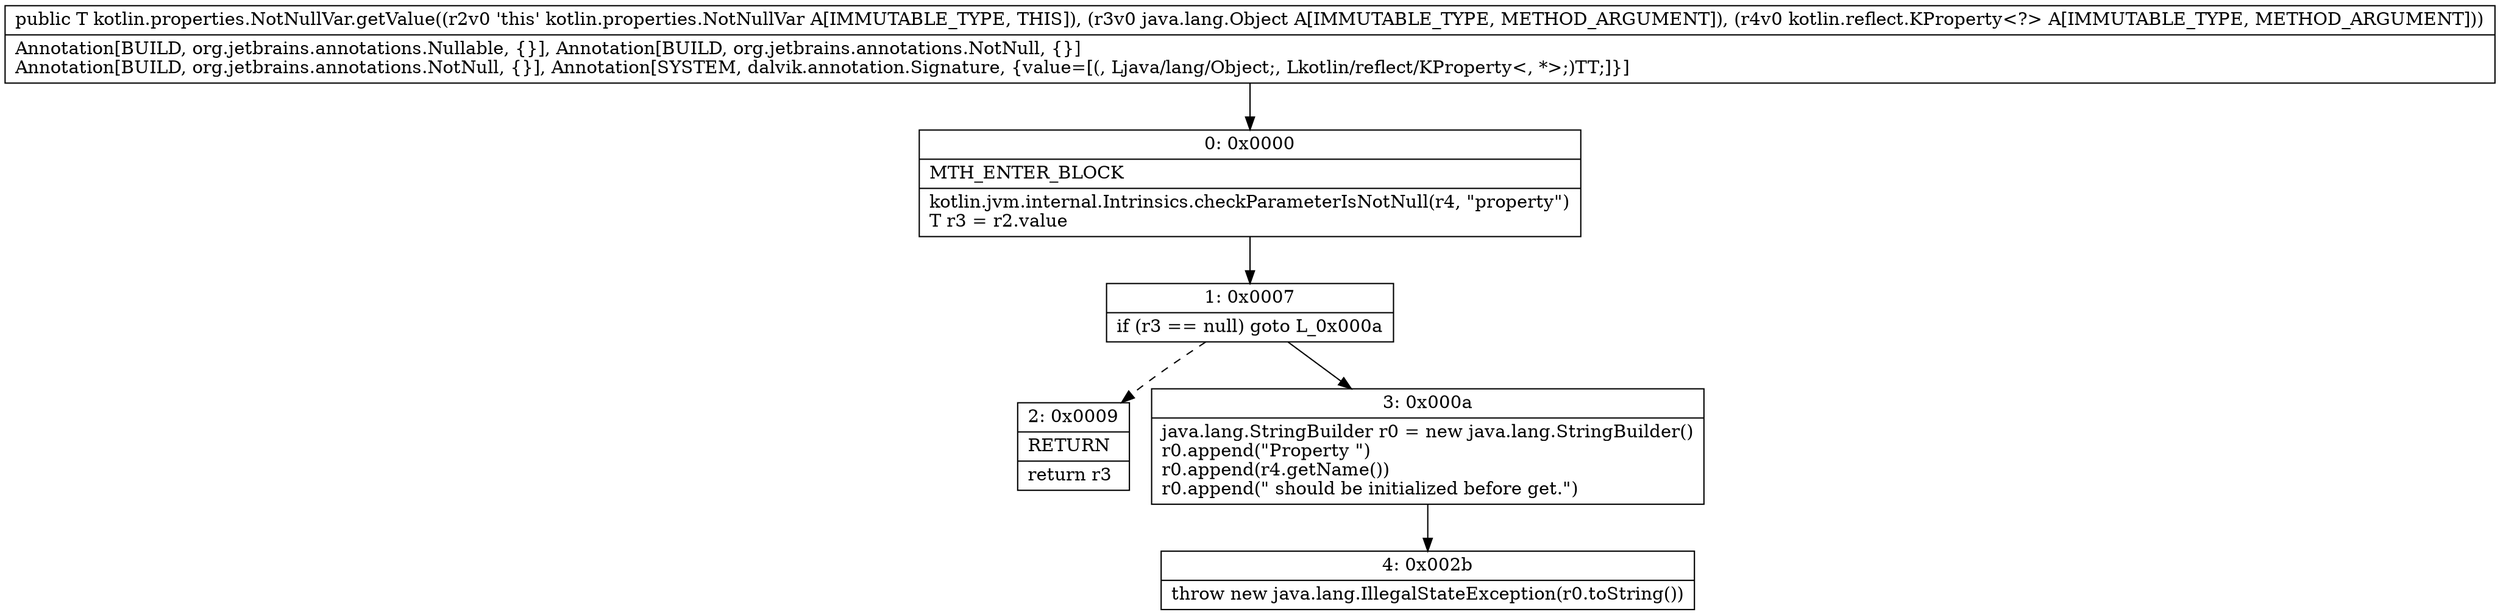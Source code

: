 digraph "CFG forkotlin.properties.NotNullVar.getValue(Ljava\/lang\/Object;Lkotlin\/reflect\/KProperty;)Ljava\/lang\/Object;" {
Node_0 [shape=record,label="{0\:\ 0x0000|MTH_ENTER_BLOCK\l|kotlin.jvm.internal.Intrinsics.checkParameterIsNotNull(r4, \"property\")\lT r3 = r2.value\l}"];
Node_1 [shape=record,label="{1\:\ 0x0007|if (r3 == null) goto L_0x000a\l}"];
Node_2 [shape=record,label="{2\:\ 0x0009|RETURN\l|return r3\l}"];
Node_3 [shape=record,label="{3\:\ 0x000a|java.lang.StringBuilder r0 = new java.lang.StringBuilder()\lr0.append(\"Property \")\lr0.append(r4.getName())\lr0.append(\" should be initialized before get.\")\l}"];
Node_4 [shape=record,label="{4\:\ 0x002b|throw new java.lang.IllegalStateException(r0.toString())\l}"];
MethodNode[shape=record,label="{public T kotlin.properties.NotNullVar.getValue((r2v0 'this' kotlin.properties.NotNullVar A[IMMUTABLE_TYPE, THIS]), (r3v0 java.lang.Object A[IMMUTABLE_TYPE, METHOD_ARGUMENT]), (r4v0 kotlin.reflect.KProperty\<?\> A[IMMUTABLE_TYPE, METHOD_ARGUMENT]))  | Annotation[BUILD, org.jetbrains.annotations.Nullable, \{\}], Annotation[BUILD, org.jetbrains.annotations.NotNull, \{\}]\lAnnotation[BUILD, org.jetbrains.annotations.NotNull, \{\}], Annotation[SYSTEM, dalvik.annotation.Signature, \{value=[(, Ljava\/lang\/Object;, Lkotlin\/reflect\/KProperty\<, *\>;)TT;]\}]\l}"];
MethodNode -> Node_0;
Node_0 -> Node_1;
Node_1 -> Node_2[style=dashed];
Node_1 -> Node_3;
Node_3 -> Node_4;
}

